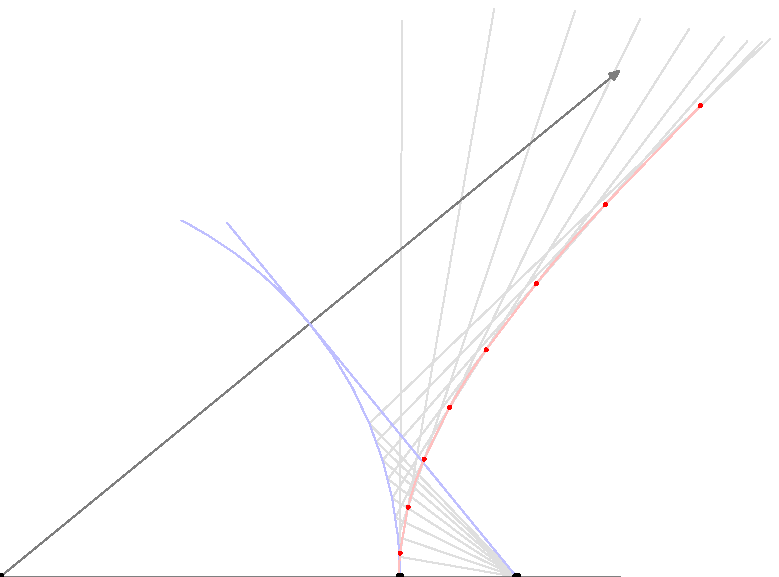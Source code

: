 \documentclass{standalone}
\usepackage{luamplib}
\begin{document}
\mplibtextextlabel{enable}
\begin{mplibcode}
beginfig(1);

    pair O; O = origin;
    path c; c = fullcircle scaled 288;  
    pair S; S = point 0 of c shifted 42 right;
    path hyperbola, last;

    numeric t;
    (t, whatever) = c intersectiontimes fullcircle scaled abs(O-S) shifted 1/2[O,S];

    numeric s; s = 1/16;
    for t=-t + 6s step s until t - 5s:
        path ray; 
        ray = (origin -- unitvector(S - point t of c)) scaled 200
            rotated if t < 0: - fi 90 shifted point t of c;
        draw S -- ray withcolor 7/8;
        if known last:
            pair p;
            p = whatever[point 0 of ray, point 1 of ray]
              = whatever[point 0 of last, point 1 of last];
            hyperbola := if known hyperbola: hyperbola .. fi p;
        fi
        last := ray;
    endfor


    drawoptions(withcolor 1/2);
    drawdblarrow   2[O, point t of c] -- O --   2[O, point -t of c];
    draw O -- 1.2[O, S];
    
    drawoptions(withcolor 3/4[blue, white]);
    draw subpath (-1.4, 1.4) of c;
    draw 1.4[S, point t of c] -- S -- 1.4[S, point -t of c];
    drawoptions();

    draw hyperbola withcolor 3/4[red, white];
    for t=0 upto length hyperbola:
        draw point t of hyperbola withpen pencircle scaled 3/2 withcolor red;
    endfor


    dotlabel.lrt("$S$", S);
    dotlabel.llft("$A$", point 0 of c);
    dotlabel.lft("$O$", origin);

endfig;
\end{mplibcode}\llap{\texttt{\tiny\jobname}\quad}
\end{document}

